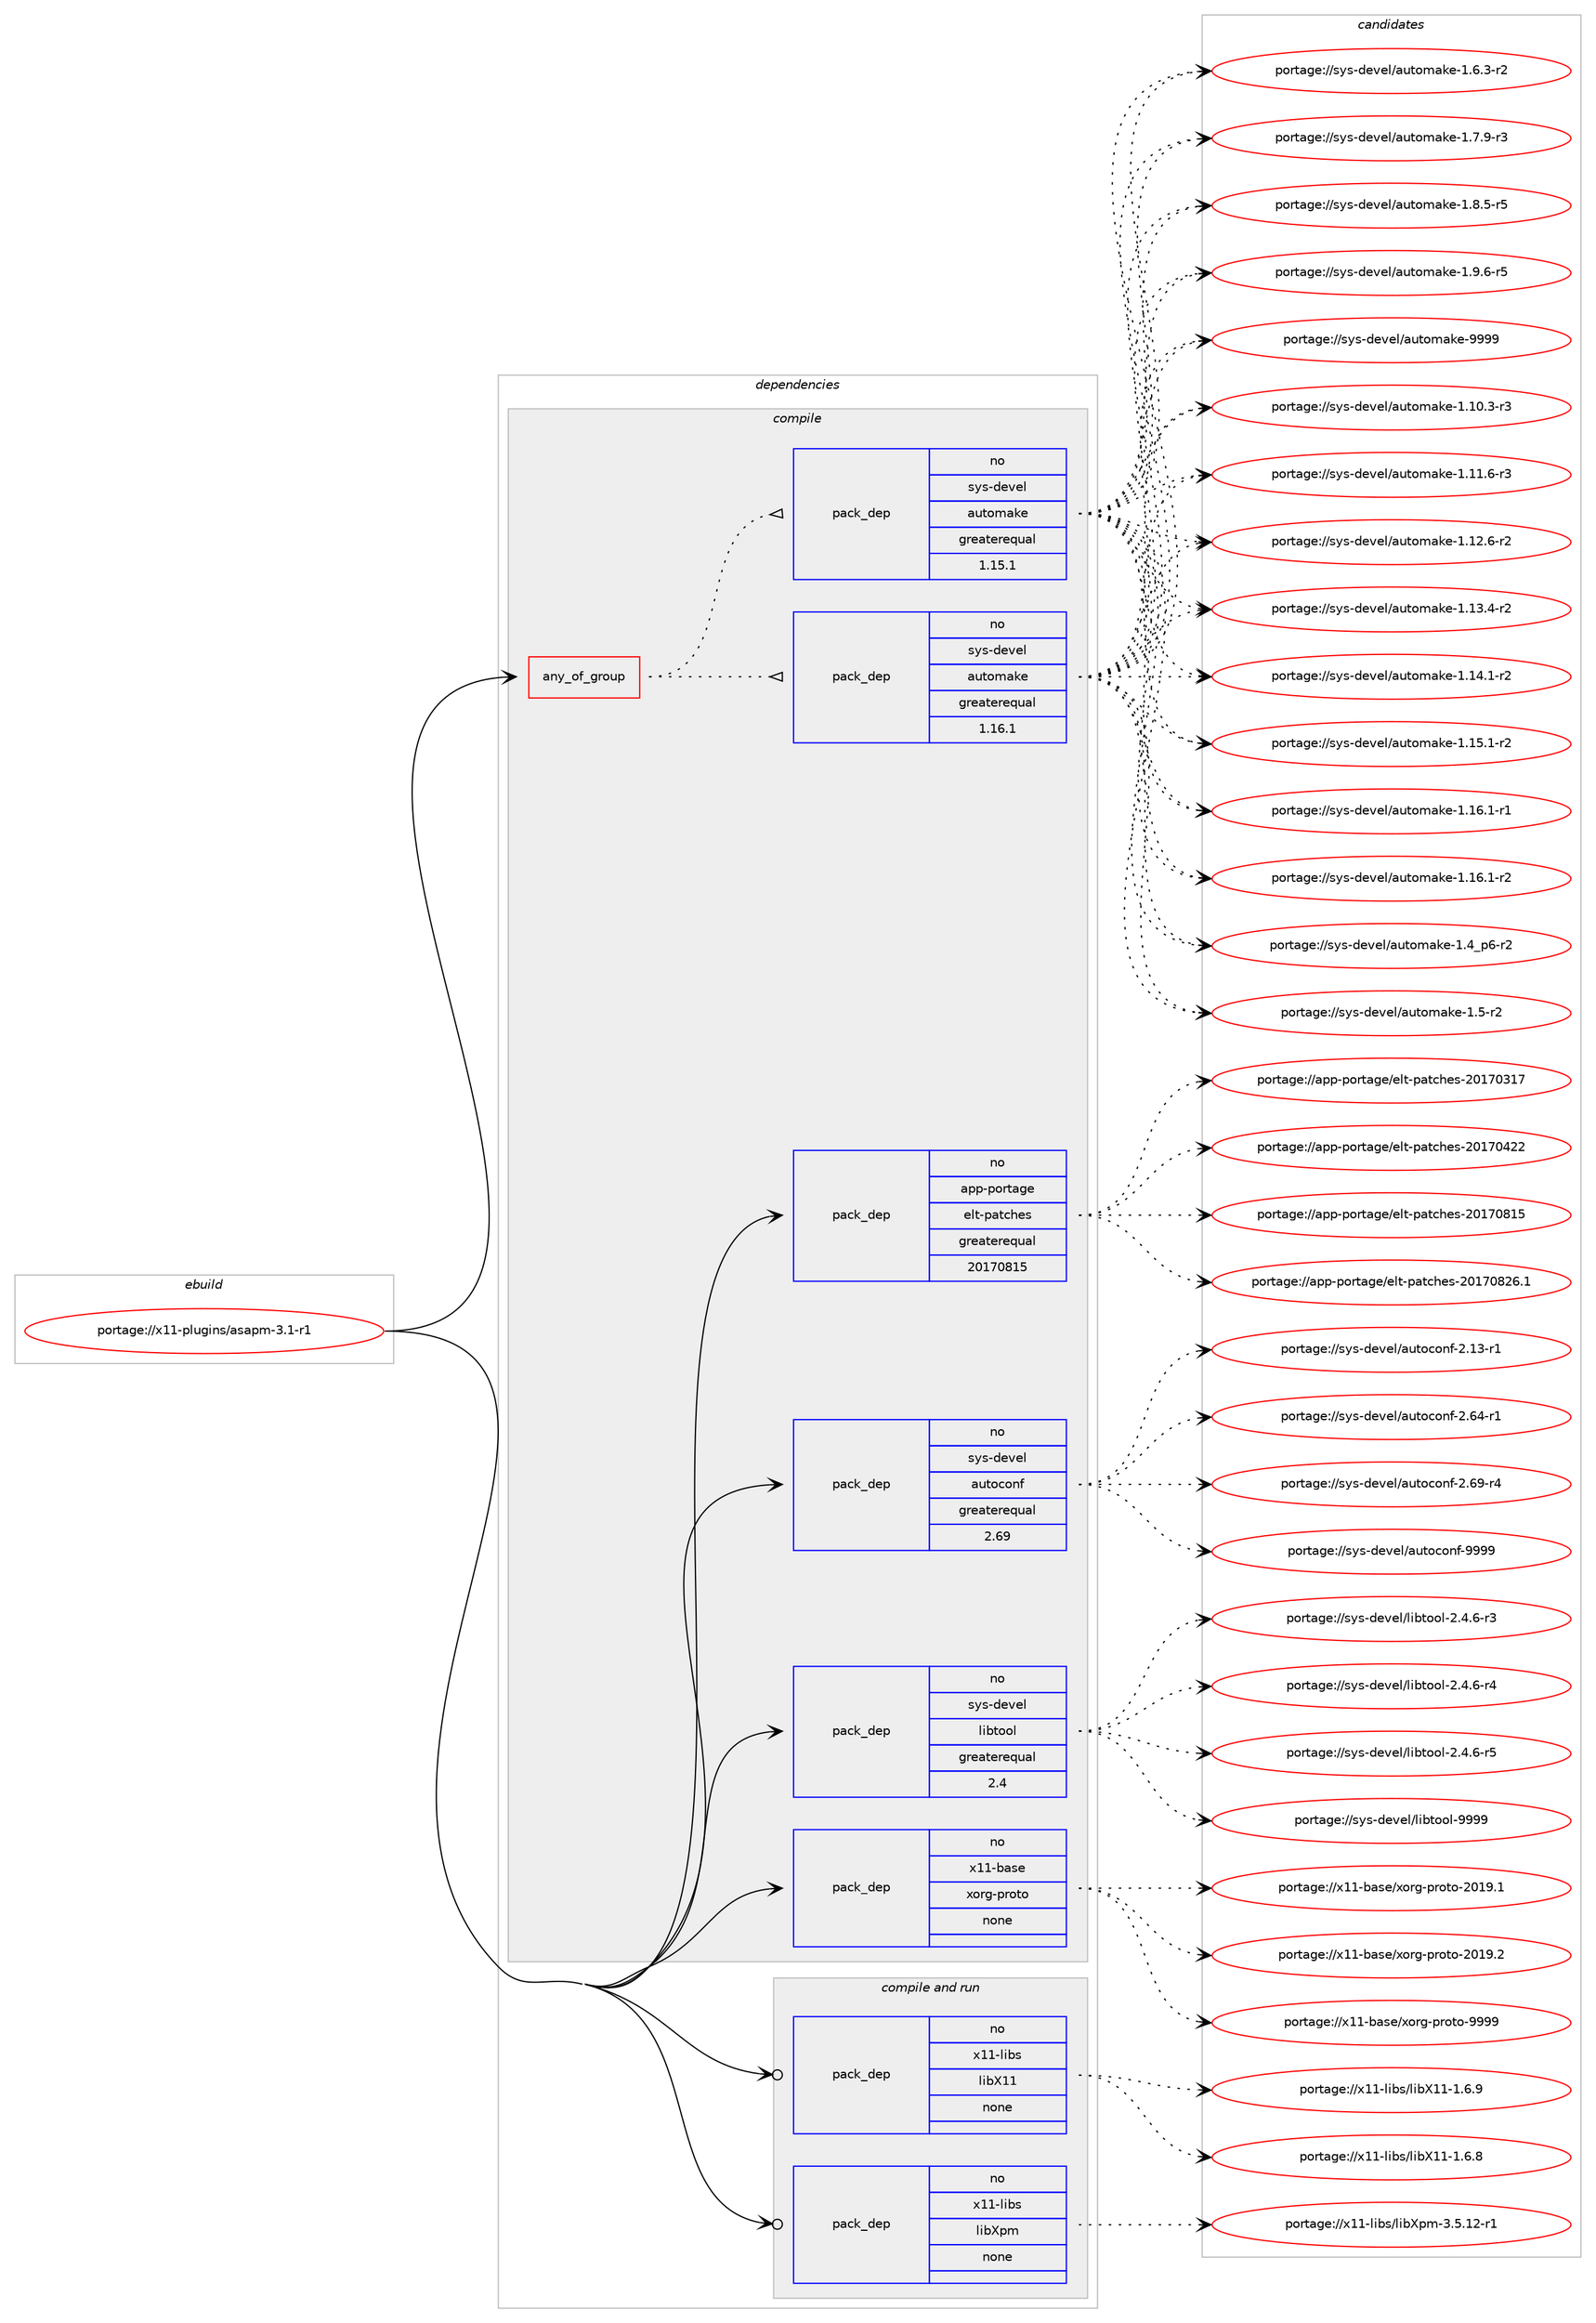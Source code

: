 digraph prolog {

# *************
# Graph options
# *************

newrank=true;
concentrate=true;
compound=true;
graph [rankdir=LR,fontname=Helvetica,fontsize=10,ranksep=1.5];#, ranksep=2.5, nodesep=0.2];
edge  [arrowhead=vee];
node  [fontname=Helvetica,fontsize=10];

# **********
# The ebuild
# **********

subgraph cluster_leftcol {
color=gray;
rank=same;
label=<<i>ebuild</i>>;
id [label="portage://x11-plugins/asapm-3.1-r1", color=red, width=4, href="../x11-plugins/asapm-3.1-r1.svg"];
}

# ****************
# The dependencies
# ****************

subgraph cluster_midcol {
color=gray;
label=<<i>dependencies</i>>;
subgraph cluster_compile {
fillcolor="#eeeeee";
style=filled;
label=<<i>compile</i>>;
subgraph any7926 {
dependency456009 [label=<<TABLE BORDER="0" CELLBORDER="1" CELLSPACING="0" CELLPADDING="4"><TR><TD CELLPADDING="10">any_of_group</TD></TR></TABLE>>, shape=none, color=red];subgraph pack338994 {
dependency456010 [label=<<TABLE BORDER="0" CELLBORDER="1" CELLSPACING="0" CELLPADDING="4" WIDTH="220"><TR><TD ROWSPAN="6" CELLPADDING="30">pack_dep</TD></TR><TR><TD WIDTH="110">no</TD></TR><TR><TD>sys-devel</TD></TR><TR><TD>automake</TD></TR><TR><TD>greaterequal</TD></TR><TR><TD>1.16.1</TD></TR></TABLE>>, shape=none, color=blue];
}
dependency456009:e -> dependency456010:w [weight=20,style="dotted",arrowhead="oinv"];
subgraph pack338995 {
dependency456011 [label=<<TABLE BORDER="0" CELLBORDER="1" CELLSPACING="0" CELLPADDING="4" WIDTH="220"><TR><TD ROWSPAN="6" CELLPADDING="30">pack_dep</TD></TR><TR><TD WIDTH="110">no</TD></TR><TR><TD>sys-devel</TD></TR><TR><TD>automake</TD></TR><TR><TD>greaterequal</TD></TR><TR><TD>1.15.1</TD></TR></TABLE>>, shape=none, color=blue];
}
dependency456009:e -> dependency456011:w [weight=20,style="dotted",arrowhead="oinv"];
}
id:e -> dependency456009:w [weight=20,style="solid",arrowhead="vee"];
subgraph pack338996 {
dependency456012 [label=<<TABLE BORDER="0" CELLBORDER="1" CELLSPACING="0" CELLPADDING="4" WIDTH="220"><TR><TD ROWSPAN="6" CELLPADDING="30">pack_dep</TD></TR><TR><TD WIDTH="110">no</TD></TR><TR><TD>app-portage</TD></TR><TR><TD>elt-patches</TD></TR><TR><TD>greaterequal</TD></TR><TR><TD>20170815</TD></TR></TABLE>>, shape=none, color=blue];
}
id:e -> dependency456012:w [weight=20,style="solid",arrowhead="vee"];
subgraph pack338997 {
dependency456013 [label=<<TABLE BORDER="0" CELLBORDER="1" CELLSPACING="0" CELLPADDING="4" WIDTH="220"><TR><TD ROWSPAN="6" CELLPADDING="30">pack_dep</TD></TR><TR><TD WIDTH="110">no</TD></TR><TR><TD>sys-devel</TD></TR><TR><TD>autoconf</TD></TR><TR><TD>greaterequal</TD></TR><TR><TD>2.69</TD></TR></TABLE>>, shape=none, color=blue];
}
id:e -> dependency456013:w [weight=20,style="solid",arrowhead="vee"];
subgraph pack338998 {
dependency456014 [label=<<TABLE BORDER="0" CELLBORDER="1" CELLSPACING="0" CELLPADDING="4" WIDTH="220"><TR><TD ROWSPAN="6" CELLPADDING="30">pack_dep</TD></TR><TR><TD WIDTH="110">no</TD></TR><TR><TD>sys-devel</TD></TR><TR><TD>libtool</TD></TR><TR><TD>greaterequal</TD></TR><TR><TD>2.4</TD></TR></TABLE>>, shape=none, color=blue];
}
id:e -> dependency456014:w [weight=20,style="solid",arrowhead="vee"];
subgraph pack338999 {
dependency456015 [label=<<TABLE BORDER="0" CELLBORDER="1" CELLSPACING="0" CELLPADDING="4" WIDTH="220"><TR><TD ROWSPAN="6" CELLPADDING="30">pack_dep</TD></TR><TR><TD WIDTH="110">no</TD></TR><TR><TD>x11-base</TD></TR><TR><TD>xorg-proto</TD></TR><TR><TD>none</TD></TR><TR><TD></TD></TR></TABLE>>, shape=none, color=blue];
}
id:e -> dependency456015:w [weight=20,style="solid",arrowhead="vee"];
}
subgraph cluster_compileandrun {
fillcolor="#eeeeee";
style=filled;
label=<<i>compile and run</i>>;
subgraph pack339000 {
dependency456016 [label=<<TABLE BORDER="0" CELLBORDER="1" CELLSPACING="0" CELLPADDING="4" WIDTH="220"><TR><TD ROWSPAN="6" CELLPADDING="30">pack_dep</TD></TR><TR><TD WIDTH="110">no</TD></TR><TR><TD>x11-libs</TD></TR><TR><TD>libX11</TD></TR><TR><TD>none</TD></TR><TR><TD></TD></TR></TABLE>>, shape=none, color=blue];
}
id:e -> dependency456016:w [weight=20,style="solid",arrowhead="odotvee"];
subgraph pack339001 {
dependency456017 [label=<<TABLE BORDER="0" CELLBORDER="1" CELLSPACING="0" CELLPADDING="4" WIDTH="220"><TR><TD ROWSPAN="6" CELLPADDING="30">pack_dep</TD></TR><TR><TD WIDTH="110">no</TD></TR><TR><TD>x11-libs</TD></TR><TR><TD>libXpm</TD></TR><TR><TD>none</TD></TR><TR><TD></TD></TR></TABLE>>, shape=none, color=blue];
}
id:e -> dependency456017:w [weight=20,style="solid",arrowhead="odotvee"];
}
subgraph cluster_run {
fillcolor="#eeeeee";
style=filled;
label=<<i>run</i>>;
}
}

# **************
# The candidates
# **************

subgraph cluster_choices {
rank=same;
color=gray;
label=<<i>candidates</i>>;

subgraph choice338994 {
color=black;
nodesep=1;
choiceportage11512111545100101118101108479711711611110997107101454946494846514511451 [label="portage://sys-devel/automake-1.10.3-r3", color=red, width=4,href="../sys-devel/automake-1.10.3-r3.svg"];
choiceportage11512111545100101118101108479711711611110997107101454946494946544511451 [label="portage://sys-devel/automake-1.11.6-r3", color=red, width=4,href="../sys-devel/automake-1.11.6-r3.svg"];
choiceportage11512111545100101118101108479711711611110997107101454946495046544511450 [label="portage://sys-devel/automake-1.12.6-r2", color=red, width=4,href="../sys-devel/automake-1.12.6-r2.svg"];
choiceportage11512111545100101118101108479711711611110997107101454946495146524511450 [label="portage://sys-devel/automake-1.13.4-r2", color=red, width=4,href="../sys-devel/automake-1.13.4-r2.svg"];
choiceportage11512111545100101118101108479711711611110997107101454946495246494511450 [label="portage://sys-devel/automake-1.14.1-r2", color=red, width=4,href="../sys-devel/automake-1.14.1-r2.svg"];
choiceportage11512111545100101118101108479711711611110997107101454946495346494511450 [label="portage://sys-devel/automake-1.15.1-r2", color=red, width=4,href="../sys-devel/automake-1.15.1-r2.svg"];
choiceportage11512111545100101118101108479711711611110997107101454946495446494511449 [label="portage://sys-devel/automake-1.16.1-r1", color=red, width=4,href="../sys-devel/automake-1.16.1-r1.svg"];
choiceportage11512111545100101118101108479711711611110997107101454946495446494511450 [label="portage://sys-devel/automake-1.16.1-r2", color=red, width=4,href="../sys-devel/automake-1.16.1-r2.svg"];
choiceportage115121115451001011181011084797117116111109971071014549465295112544511450 [label="portage://sys-devel/automake-1.4_p6-r2", color=red, width=4,href="../sys-devel/automake-1.4_p6-r2.svg"];
choiceportage11512111545100101118101108479711711611110997107101454946534511450 [label="portage://sys-devel/automake-1.5-r2", color=red, width=4,href="../sys-devel/automake-1.5-r2.svg"];
choiceportage115121115451001011181011084797117116111109971071014549465446514511450 [label="portage://sys-devel/automake-1.6.3-r2", color=red, width=4,href="../sys-devel/automake-1.6.3-r2.svg"];
choiceportage115121115451001011181011084797117116111109971071014549465546574511451 [label="portage://sys-devel/automake-1.7.9-r3", color=red, width=4,href="../sys-devel/automake-1.7.9-r3.svg"];
choiceportage115121115451001011181011084797117116111109971071014549465646534511453 [label="portage://sys-devel/automake-1.8.5-r5", color=red, width=4,href="../sys-devel/automake-1.8.5-r5.svg"];
choiceportage115121115451001011181011084797117116111109971071014549465746544511453 [label="portage://sys-devel/automake-1.9.6-r5", color=red, width=4,href="../sys-devel/automake-1.9.6-r5.svg"];
choiceportage115121115451001011181011084797117116111109971071014557575757 [label="portage://sys-devel/automake-9999", color=red, width=4,href="../sys-devel/automake-9999.svg"];
dependency456010:e -> choiceportage11512111545100101118101108479711711611110997107101454946494846514511451:w [style=dotted,weight="100"];
dependency456010:e -> choiceportage11512111545100101118101108479711711611110997107101454946494946544511451:w [style=dotted,weight="100"];
dependency456010:e -> choiceportage11512111545100101118101108479711711611110997107101454946495046544511450:w [style=dotted,weight="100"];
dependency456010:e -> choiceportage11512111545100101118101108479711711611110997107101454946495146524511450:w [style=dotted,weight="100"];
dependency456010:e -> choiceportage11512111545100101118101108479711711611110997107101454946495246494511450:w [style=dotted,weight="100"];
dependency456010:e -> choiceportage11512111545100101118101108479711711611110997107101454946495346494511450:w [style=dotted,weight="100"];
dependency456010:e -> choiceportage11512111545100101118101108479711711611110997107101454946495446494511449:w [style=dotted,weight="100"];
dependency456010:e -> choiceportage11512111545100101118101108479711711611110997107101454946495446494511450:w [style=dotted,weight="100"];
dependency456010:e -> choiceportage115121115451001011181011084797117116111109971071014549465295112544511450:w [style=dotted,weight="100"];
dependency456010:e -> choiceportage11512111545100101118101108479711711611110997107101454946534511450:w [style=dotted,weight="100"];
dependency456010:e -> choiceportage115121115451001011181011084797117116111109971071014549465446514511450:w [style=dotted,weight="100"];
dependency456010:e -> choiceportage115121115451001011181011084797117116111109971071014549465546574511451:w [style=dotted,weight="100"];
dependency456010:e -> choiceportage115121115451001011181011084797117116111109971071014549465646534511453:w [style=dotted,weight="100"];
dependency456010:e -> choiceportage115121115451001011181011084797117116111109971071014549465746544511453:w [style=dotted,weight="100"];
dependency456010:e -> choiceportage115121115451001011181011084797117116111109971071014557575757:w [style=dotted,weight="100"];
}
subgraph choice338995 {
color=black;
nodesep=1;
choiceportage11512111545100101118101108479711711611110997107101454946494846514511451 [label="portage://sys-devel/automake-1.10.3-r3", color=red, width=4,href="../sys-devel/automake-1.10.3-r3.svg"];
choiceportage11512111545100101118101108479711711611110997107101454946494946544511451 [label="portage://sys-devel/automake-1.11.6-r3", color=red, width=4,href="../sys-devel/automake-1.11.6-r3.svg"];
choiceportage11512111545100101118101108479711711611110997107101454946495046544511450 [label="portage://sys-devel/automake-1.12.6-r2", color=red, width=4,href="../sys-devel/automake-1.12.6-r2.svg"];
choiceportage11512111545100101118101108479711711611110997107101454946495146524511450 [label="portage://sys-devel/automake-1.13.4-r2", color=red, width=4,href="../sys-devel/automake-1.13.4-r2.svg"];
choiceportage11512111545100101118101108479711711611110997107101454946495246494511450 [label="portage://sys-devel/automake-1.14.1-r2", color=red, width=4,href="../sys-devel/automake-1.14.1-r2.svg"];
choiceportage11512111545100101118101108479711711611110997107101454946495346494511450 [label="portage://sys-devel/automake-1.15.1-r2", color=red, width=4,href="../sys-devel/automake-1.15.1-r2.svg"];
choiceportage11512111545100101118101108479711711611110997107101454946495446494511449 [label="portage://sys-devel/automake-1.16.1-r1", color=red, width=4,href="../sys-devel/automake-1.16.1-r1.svg"];
choiceportage11512111545100101118101108479711711611110997107101454946495446494511450 [label="portage://sys-devel/automake-1.16.1-r2", color=red, width=4,href="../sys-devel/automake-1.16.1-r2.svg"];
choiceportage115121115451001011181011084797117116111109971071014549465295112544511450 [label="portage://sys-devel/automake-1.4_p6-r2", color=red, width=4,href="../sys-devel/automake-1.4_p6-r2.svg"];
choiceportage11512111545100101118101108479711711611110997107101454946534511450 [label="portage://sys-devel/automake-1.5-r2", color=red, width=4,href="../sys-devel/automake-1.5-r2.svg"];
choiceportage115121115451001011181011084797117116111109971071014549465446514511450 [label="portage://sys-devel/automake-1.6.3-r2", color=red, width=4,href="../sys-devel/automake-1.6.3-r2.svg"];
choiceportage115121115451001011181011084797117116111109971071014549465546574511451 [label="portage://sys-devel/automake-1.7.9-r3", color=red, width=4,href="../sys-devel/automake-1.7.9-r3.svg"];
choiceportage115121115451001011181011084797117116111109971071014549465646534511453 [label="portage://sys-devel/automake-1.8.5-r5", color=red, width=4,href="../sys-devel/automake-1.8.5-r5.svg"];
choiceportage115121115451001011181011084797117116111109971071014549465746544511453 [label="portage://sys-devel/automake-1.9.6-r5", color=red, width=4,href="../sys-devel/automake-1.9.6-r5.svg"];
choiceportage115121115451001011181011084797117116111109971071014557575757 [label="portage://sys-devel/automake-9999", color=red, width=4,href="../sys-devel/automake-9999.svg"];
dependency456011:e -> choiceportage11512111545100101118101108479711711611110997107101454946494846514511451:w [style=dotted,weight="100"];
dependency456011:e -> choiceportage11512111545100101118101108479711711611110997107101454946494946544511451:w [style=dotted,weight="100"];
dependency456011:e -> choiceportage11512111545100101118101108479711711611110997107101454946495046544511450:w [style=dotted,weight="100"];
dependency456011:e -> choiceportage11512111545100101118101108479711711611110997107101454946495146524511450:w [style=dotted,weight="100"];
dependency456011:e -> choiceportage11512111545100101118101108479711711611110997107101454946495246494511450:w [style=dotted,weight="100"];
dependency456011:e -> choiceportage11512111545100101118101108479711711611110997107101454946495346494511450:w [style=dotted,weight="100"];
dependency456011:e -> choiceportage11512111545100101118101108479711711611110997107101454946495446494511449:w [style=dotted,weight="100"];
dependency456011:e -> choiceportage11512111545100101118101108479711711611110997107101454946495446494511450:w [style=dotted,weight="100"];
dependency456011:e -> choiceportage115121115451001011181011084797117116111109971071014549465295112544511450:w [style=dotted,weight="100"];
dependency456011:e -> choiceportage11512111545100101118101108479711711611110997107101454946534511450:w [style=dotted,weight="100"];
dependency456011:e -> choiceportage115121115451001011181011084797117116111109971071014549465446514511450:w [style=dotted,weight="100"];
dependency456011:e -> choiceportage115121115451001011181011084797117116111109971071014549465546574511451:w [style=dotted,weight="100"];
dependency456011:e -> choiceportage115121115451001011181011084797117116111109971071014549465646534511453:w [style=dotted,weight="100"];
dependency456011:e -> choiceportage115121115451001011181011084797117116111109971071014549465746544511453:w [style=dotted,weight="100"];
dependency456011:e -> choiceportage115121115451001011181011084797117116111109971071014557575757:w [style=dotted,weight="100"];
}
subgraph choice338996 {
color=black;
nodesep=1;
choiceportage97112112451121111141169710310147101108116451129711699104101115455048495548514955 [label="portage://app-portage/elt-patches-20170317", color=red, width=4,href="../app-portage/elt-patches-20170317.svg"];
choiceportage97112112451121111141169710310147101108116451129711699104101115455048495548525050 [label="portage://app-portage/elt-patches-20170422", color=red, width=4,href="../app-portage/elt-patches-20170422.svg"];
choiceportage97112112451121111141169710310147101108116451129711699104101115455048495548564953 [label="portage://app-portage/elt-patches-20170815", color=red, width=4,href="../app-portage/elt-patches-20170815.svg"];
choiceportage971121124511211111411697103101471011081164511297116991041011154550484955485650544649 [label="portage://app-portage/elt-patches-20170826.1", color=red, width=4,href="../app-portage/elt-patches-20170826.1.svg"];
dependency456012:e -> choiceportage97112112451121111141169710310147101108116451129711699104101115455048495548514955:w [style=dotted,weight="100"];
dependency456012:e -> choiceportage97112112451121111141169710310147101108116451129711699104101115455048495548525050:w [style=dotted,weight="100"];
dependency456012:e -> choiceportage97112112451121111141169710310147101108116451129711699104101115455048495548564953:w [style=dotted,weight="100"];
dependency456012:e -> choiceportage971121124511211111411697103101471011081164511297116991041011154550484955485650544649:w [style=dotted,weight="100"];
}
subgraph choice338997 {
color=black;
nodesep=1;
choiceportage1151211154510010111810110847971171161119911111010245504649514511449 [label="portage://sys-devel/autoconf-2.13-r1", color=red, width=4,href="../sys-devel/autoconf-2.13-r1.svg"];
choiceportage1151211154510010111810110847971171161119911111010245504654524511449 [label="portage://sys-devel/autoconf-2.64-r1", color=red, width=4,href="../sys-devel/autoconf-2.64-r1.svg"];
choiceportage1151211154510010111810110847971171161119911111010245504654574511452 [label="portage://sys-devel/autoconf-2.69-r4", color=red, width=4,href="../sys-devel/autoconf-2.69-r4.svg"];
choiceportage115121115451001011181011084797117116111991111101024557575757 [label="portage://sys-devel/autoconf-9999", color=red, width=4,href="../sys-devel/autoconf-9999.svg"];
dependency456013:e -> choiceportage1151211154510010111810110847971171161119911111010245504649514511449:w [style=dotted,weight="100"];
dependency456013:e -> choiceportage1151211154510010111810110847971171161119911111010245504654524511449:w [style=dotted,weight="100"];
dependency456013:e -> choiceportage1151211154510010111810110847971171161119911111010245504654574511452:w [style=dotted,weight="100"];
dependency456013:e -> choiceportage115121115451001011181011084797117116111991111101024557575757:w [style=dotted,weight="100"];
}
subgraph choice338998 {
color=black;
nodesep=1;
choiceportage1151211154510010111810110847108105981161111111084550465246544511451 [label="portage://sys-devel/libtool-2.4.6-r3", color=red, width=4,href="../sys-devel/libtool-2.4.6-r3.svg"];
choiceportage1151211154510010111810110847108105981161111111084550465246544511452 [label="portage://sys-devel/libtool-2.4.6-r4", color=red, width=4,href="../sys-devel/libtool-2.4.6-r4.svg"];
choiceportage1151211154510010111810110847108105981161111111084550465246544511453 [label="portage://sys-devel/libtool-2.4.6-r5", color=red, width=4,href="../sys-devel/libtool-2.4.6-r5.svg"];
choiceportage1151211154510010111810110847108105981161111111084557575757 [label="portage://sys-devel/libtool-9999", color=red, width=4,href="../sys-devel/libtool-9999.svg"];
dependency456014:e -> choiceportage1151211154510010111810110847108105981161111111084550465246544511451:w [style=dotted,weight="100"];
dependency456014:e -> choiceportage1151211154510010111810110847108105981161111111084550465246544511452:w [style=dotted,weight="100"];
dependency456014:e -> choiceportage1151211154510010111810110847108105981161111111084550465246544511453:w [style=dotted,weight="100"];
dependency456014:e -> choiceportage1151211154510010111810110847108105981161111111084557575757:w [style=dotted,weight="100"];
}
subgraph choice338999 {
color=black;
nodesep=1;
choiceportage1204949459897115101471201111141034511211411111611145504849574649 [label="portage://x11-base/xorg-proto-2019.1", color=red, width=4,href="../x11-base/xorg-proto-2019.1.svg"];
choiceportage1204949459897115101471201111141034511211411111611145504849574650 [label="portage://x11-base/xorg-proto-2019.2", color=red, width=4,href="../x11-base/xorg-proto-2019.2.svg"];
choiceportage120494945989711510147120111114103451121141111161114557575757 [label="portage://x11-base/xorg-proto-9999", color=red, width=4,href="../x11-base/xorg-proto-9999.svg"];
dependency456015:e -> choiceportage1204949459897115101471201111141034511211411111611145504849574649:w [style=dotted,weight="100"];
dependency456015:e -> choiceportage1204949459897115101471201111141034511211411111611145504849574650:w [style=dotted,weight="100"];
dependency456015:e -> choiceportage120494945989711510147120111114103451121141111161114557575757:w [style=dotted,weight="100"];
}
subgraph choice339000 {
color=black;
nodesep=1;
choiceportage120494945108105981154710810598884949454946544656 [label="portage://x11-libs/libX11-1.6.8", color=red, width=4,href="../x11-libs/libX11-1.6.8.svg"];
choiceportage120494945108105981154710810598884949454946544657 [label="portage://x11-libs/libX11-1.6.9", color=red, width=4,href="../x11-libs/libX11-1.6.9.svg"];
dependency456016:e -> choiceportage120494945108105981154710810598884949454946544656:w [style=dotted,weight="100"];
dependency456016:e -> choiceportage120494945108105981154710810598884949454946544657:w [style=dotted,weight="100"];
}
subgraph choice339001 {
color=black;
nodesep=1;
choiceportage12049494510810598115471081059888112109455146534649504511449 [label="portage://x11-libs/libXpm-3.5.12-r1", color=red, width=4,href="../x11-libs/libXpm-3.5.12-r1.svg"];
dependency456017:e -> choiceportage12049494510810598115471081059888112109455146534649504511449:w [style=dotted,weight="100"];
}
}

}

